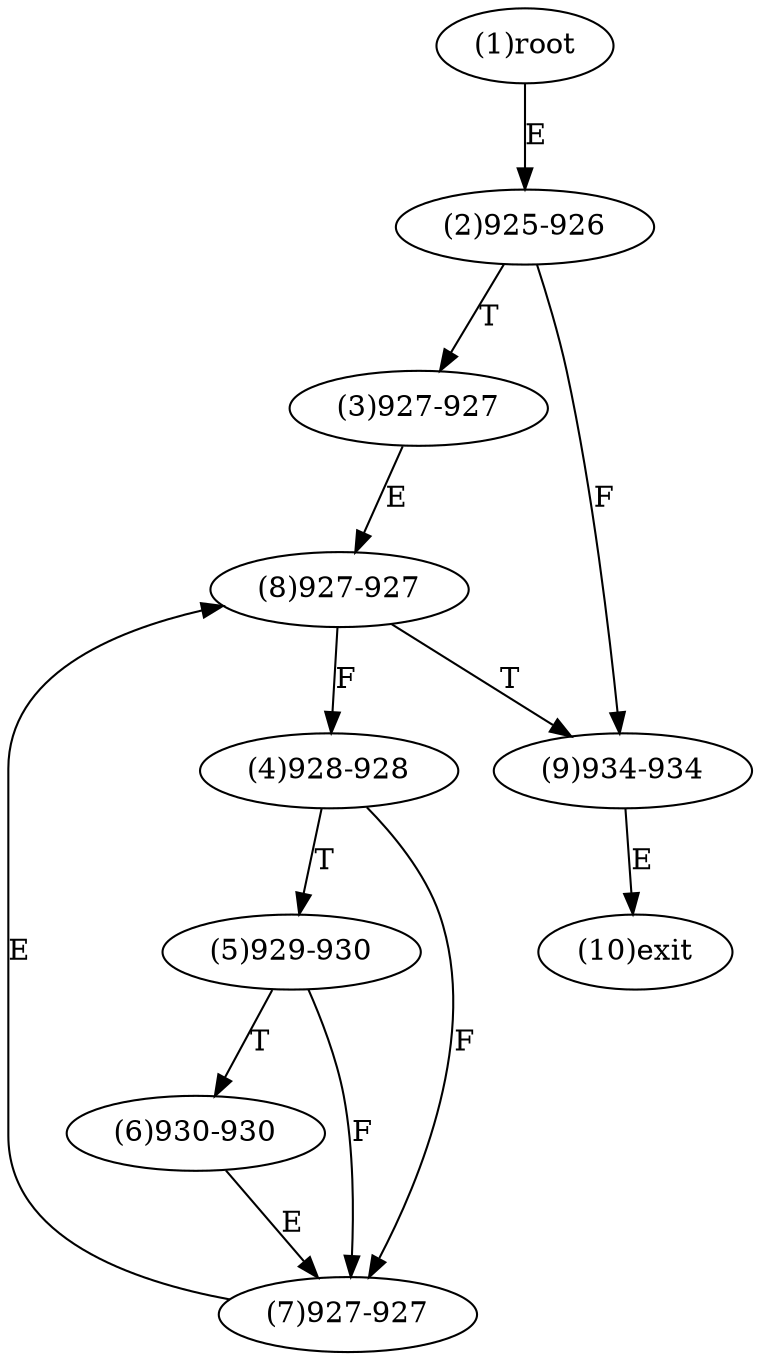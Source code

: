 digraph "" { 
1[ label="(1)root"];
2[ label="(2)925-926"];
3[ label="(3)927-927"];
4[ label="(4)928-928"];
5[ label="(5)929-930"];
6[ label="(6)930-930"];
7[ label="(7)927-927"];
8[ label="(8)927-927"];
9[ label="(9)934-934"];
10[ label="(10)exit"];
1->2[ label="E"];
2->9[ label="F"];
2->3[ label="T"];
3->8[ label="E"];
4->7[ label="F"];
4->5[ label="T"];
5->7[ label="F"];
5->6[ label="T"];
6->7[ label="E"];
7->8[ label="E"];
8->4[ label="F"];
8->9[ label="T"];
9->10[ label="E"];
}